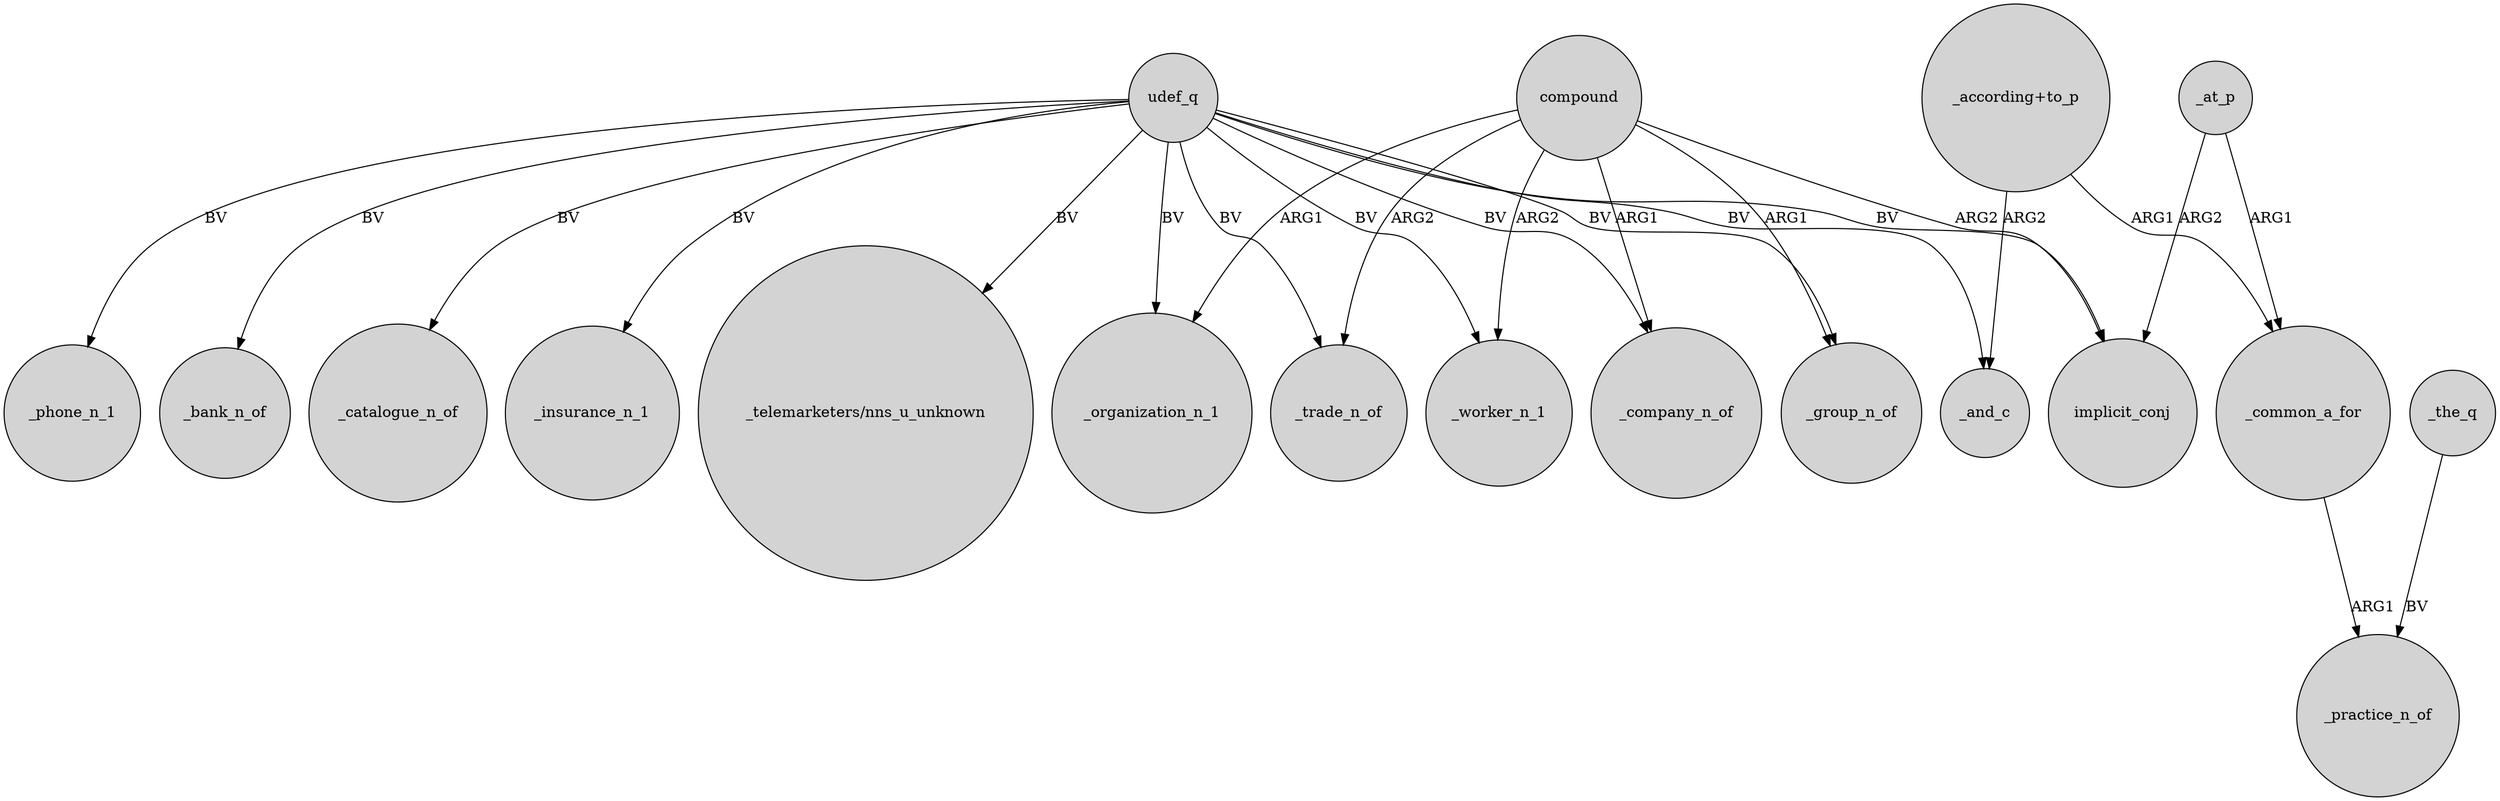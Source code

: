digraph {
	node [shape=circle style=filled]
	udef_q -> _trade_n_of [label=BV]
	compound -> implicit_conj [label=ARG2]
	compound -> _organization_n_1 [label=ARG1]
	_at_p -> _common_a_for [label=ARG1]
	udef_q -> _catalogue_n_of [label=BV]
	udef_q -> _insurance_n_1 [label=BV]
	udef_q -> _worker_n_1 [label=BV]
	"_according+to_p" -> _and_c [label=ARG2]
	udef_q -> implicit_conj [label=BV]
	"_according+to_p" -> _common_a_for [label=ARG1]
	compound -> _company_n_of [label=ARG1]
	_at_p -> implicit_conj [label=ARG2]
	compound -> _trade_n_of [label=ARG2]
	_the_q -> _practice_n_of [label=BV]
	_common_a_for -> _practice_n_of [label=ARG1]
	udef_q -> _organization_n_1 [label=BV]
	compound -> _worker_n_1 [label=ARG2]
	udef_q -> "_telemarketers/nns_u_unknown" [label=BV]
	udef_q -> _company_n_of [label=BV]
	udef_q -> _phone_n_1 [label=BV]
	udef_q -> _and_c [label=BV]
	udef_q -> _group_n_of [label=BV]
	compound -> _group_n_of [label=ARG1]
	udef_q -> _bank_n_of [label=BV]
}
